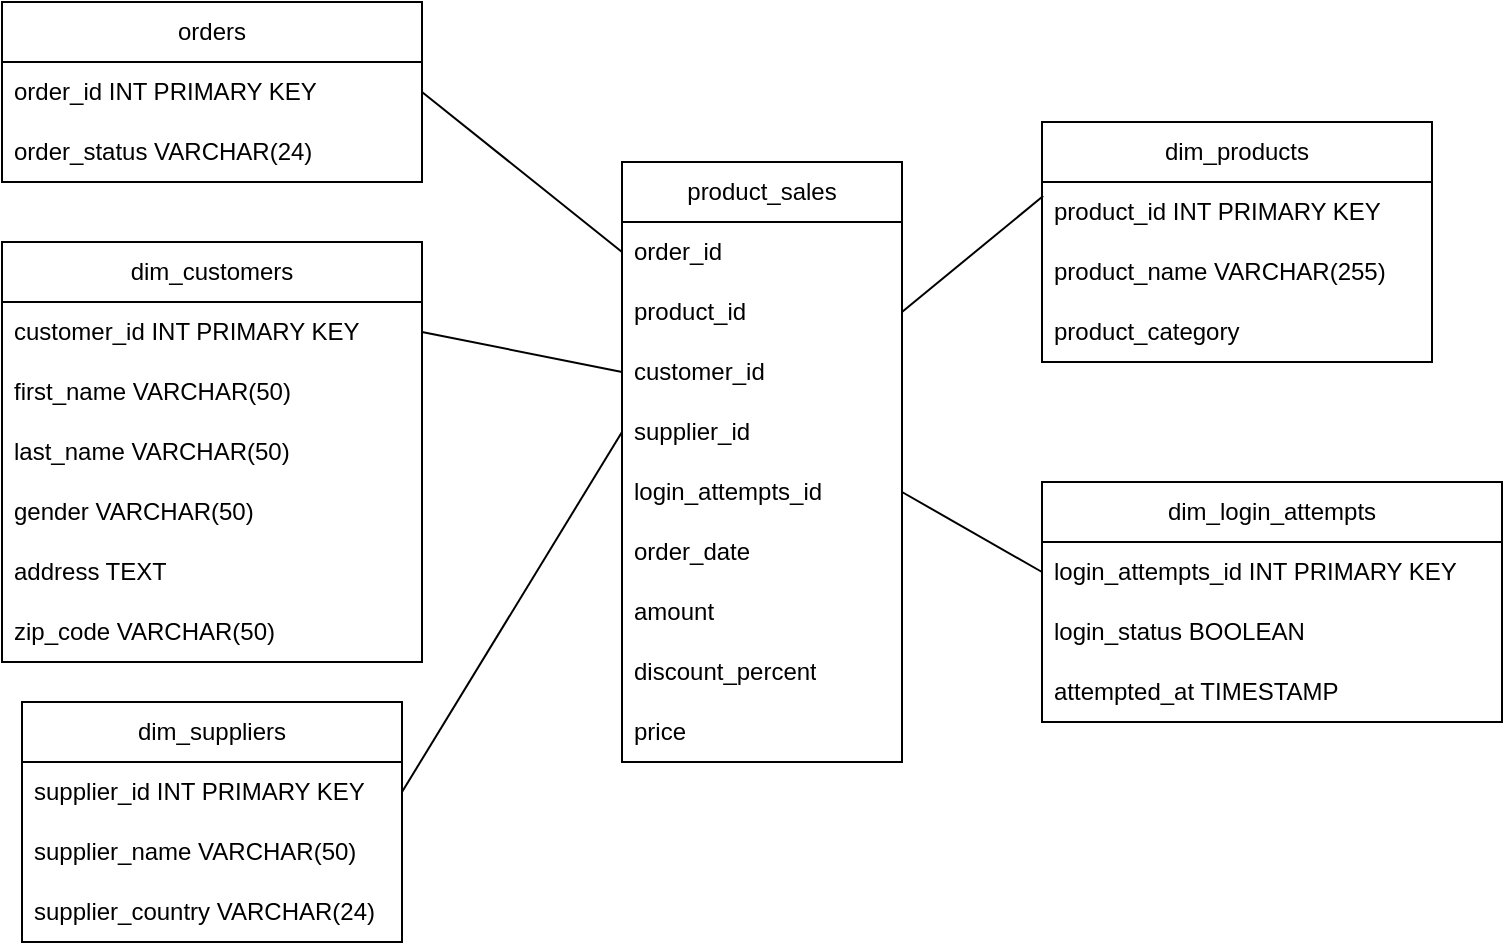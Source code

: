 <mxfile version="27.0.9">
  <diagram name="Page-1" id="AT_RLU0Pj2VioTftdOYT">
    <mxGraphModel dx="928" dy="561" grid="1" gridSize="10" guides="1" tooltips="1" connect="1" arrows="1" fold="1" page="1" pageScale="1" pageWidth="850" pageHeight="1100" math="0" shadow="0">
      <root>
        <mxCell id="0" />
        <mxCell id="1" parent="0" />
        <mxCell id="9bxv27zyf1je8YhDM97t-2" value="product_sales" style="swimlane;fontStyle=0;childLayout=stackLayout;horizontal=1;startSize=30;horizontalStack=0;resizeParent=1;resizeParentMax=0;resizeLast=0;collapsible=1;marginBottom=0;whiteSpace=wrap;html=1;" vertex="1" parent="1">
          <mxGeometry x="380" y="290" width="140" height="300" as="geometry" />
        </mxCell>
        <mxCell id="9bxv27zyf1je8YhDM97t-4" value="order_id" style="text;strokeColor=none;fillColor=none;align=left;verticalAlign=middle;spacingLeft=4;spacingRight=4;overflow=hidden;points=[[0,0.5],[1,0.5]];portConstraint=eastwest;rotatable=0;whiteSpace=wrap;html=1;" vertex="1" parent="9bxv27zyf1je8YhDM97t-2">
          <mxGeometry y="30" width="140" height="30" as="geometry" />
        </mxCell>
        <mxCell id="9bxv27zyf1je8YhDM97t-5" value="product_id" style="text;strokeColor=none;fillColor=none;align=left;verticalAlign=middle;spacingLeft=4;spacingRight=4;overflow=hidden;points=[[0,0.5],[1,0.5]];portConstraint=eastwest;rotatable=0;whiteSpace=wrap;html=1;" vertex="1" parent="9bxv27zyf1je8YhDM97t-2">
          <mxGeometry y="60" width="140" height="30" as="geometry" />
        </mxCell>
        <mxCell id="9bxv27zyf1je8YhDM97t-6" value="&lt;span style=&quot;font-size: 12px;&quot;&gt;customer_id&lt;/span&gt;" style="text;strokeColor=none;fillColor=none;align=left;verticalAlign=middle;spacingLeft=4;spacingRight=4;overflow=hidden;points=[[0,0.5],[1,0.5]];portConstraint=eastwest;rotatable=0;whiteSpace=wrap;html=1;" vertex="1" parent="9bxv27zyf1je8YhDM97t-2">
          <mxGeometry y="90" width="140" height="30" as="geometry" />
        </mxCell>
        <mxCell id="9bxv27zyf1je8YhDM97t-44" value="supplier_id" style="text;strokeColor=none;fillColor=none;align=left;verticalAlign=middle;spacingLeft=4;spacingRight=4;overflow=hidden;points=[[0,0.5],[1,0.5]];portConstraint=eastwest;rotatable=0;whiteSpace=wrap;html=1;" vertex="1" parent="9bxv27zyf1je8YhDM97t-2">
          <mxGeometry y="120" width="140" height="30" as="geometry" />
        </mxCell>
        <mxCell id="9bxv27zyf1je8YhDM97t-46" value="login_attempts_id" style="text;strokeColor=none;fillColor=none;align=left;verticalAlign=middle;spacingLeft=4;spacingRight=4;overflow=hidden;points=[[0,0.5],[1,0.5]];portConstraint=eastwest;rotatable=0;whiteSpace=wrap;html=1;" vertex="1" parent="9bxv27zyf1je8YhDM97t-2">
          <mxGeometry y="150" width="140" height="30" as="geometry" />
        </mxCell>
        <mxCell id="9bxv27zyf1je8YhDM97t-50" value="order_date" style="text;strokeColor=none;fillColor=none;align=left;verticalAlign=middle;spacingLeft=4;spacingRight=4;overflow=hidden;points=[[0,0.5],[1,0.5]];portConstraint=eastwest;rotatable=0;whiteSpace=wrap;html=1;" vertex="1" parent="9bxv27zyf1je8YhDM97t-2">
          <mxGeometry y="180" width="140" height="30" as="geometry" />
        </mxCell>
        <mxCell id="9bxv27zyf1je8YhDM97t-7" value="amount" style="text;strokeColor=none;fillColor=none;align=left;verticalAlign=middle;spacingLeft=4;spacingRight=4;overflow=hidden;points=[[0,0.5],[1,0.5]];portConstraint=eastwest;rotatable=0;whiteSpace=wrap;html=1;" vertex="1" parent="9bxv27zyf1je8YhDM97t-2">
          <mxGeometry y="210" width="140" height="30" as="geometry" />
        </mxCell>
        <mxCell id="9bxv27zyf1je8YhDM97t-47" value="discount_percent" style="text;strokeColor=none;fillColor=none;align=left;verticalAlign=middle;spacingLeft=4;spacingRight=4;overflow=hidden;points=[[0,0.5],[1,0.5]];portConstraint=eastwest;rotatable=0;whiteSpace=wrap;html=1;" vertex="1" parent="9bxv27zyf1je8YhDM97t-2">
          <mxGeometry y="240" width="140" height="30" as="geometry" />
        </mxCell>
        <mxCell id="9bxv27zyf1je8YhDM97t-48" value="price" style="text;strokeColor=none;fillColor=none;align=left;verticalAlign=middle;spacingLeft=4;spacingRight=4;overflow=hidden;points=[[0,0.5],[1,0.5]];portConstraint=eastwest;rotatable=0;whiteSpace=wrap;html=1;" vertex="1" parent="9bxv27zyf1je8YhDM97t-2">
          <mxGeometry y="270" width="140" height="30" as="geometry" />
        </mxCell>
        <mxCell id="9bxv27zyf1je8YhDM97t-8" value="dim_suppliers" style="swimlane;fontStyle=0;childLayout=stackLayout;horizontal=1;startSize=30;horizontalStack=0;resizeParent=1;resizeParentMax=0;resizeLast=0;collapsible=1;marginBottom=0;whiteSpace=wrap;html=1;" vertex="1" parent="1">
          <mxGeometry x="80" y="560" width="190" height="120" as="geometry" />
        </mxCell>
        <mxCell id="9bxv27zyf1je8YhDM97t-9" value="supplier_id INT PRIMARY KEY" style="text;strokeColor=none;fillColor=none;align=left;verticalAlign=middle;spacingLeft=4;spacingRight=4;overflow=hidden;points=[[0,0.5],[1,0.5]];portConstraint=eastwest;rotatable=0;whiteSpace=wrap;html=1;" vertex="1" parent="9bxv27zyf1je8YhDM97t-8">
          <mxGeometry y="30" width="190" height="30" as="geometry" />
        </mxCell>
        <mxCell id="9bxv27zyf1je8YhDM97t-10" value="supplier_name VARCHAR(50)" style="text;strokeColor=none;fillColor=none;align=left;verticalAlign=middle;spacingLeft=4;spacingRight=4;overflow=hidden;points=[[0,0.5],[1,0.5]];portConstraint=eastwest;rotatable=0;whiteSpace=wrap;html=1;" vertex="1" parent="9bxv27zyf1je8YhDM97t-8">
          <mxGeometry y="60" width="190" height="30" as="geometry" />
        </mxCell>
        <mxCell id="9bxv27zyf1je8YhDM97t-11" value="supplier_country VARCHAR(24)" style="text;strokeColor=none;fillColor=none;align=left;verticalAlign=middle;spacingLeft=4;spacingRight=4;overflow=hidden;points=[[0,0.5],[1,0.5]];portConstraint=eastwest;rotatable=0;whiteSpace=wrap;html=1;" vertex="1" parent="9bxv27zyf1je8YhDM97t-8">
          <mxGeometry y="90" width="190" height="30" as="geometry" />
        </mxCell>
        <mxCell id="9bxv27zyf1je8YhDM97t-14" value="dim_customers" style="swimlane;fontStyle=0;childLayout=stackLayout;horizontal=1;startSize=30;horizontalStack=0;resizeParent=1;resizeParentMax=0;resizeLast=0;collapsible=1;marginBottom=0;whiteSpace=wrap;html=1;" vertex="1" parent="1">
          <mxGeometry x="70" y="330" width="210" height="210" as="geometry" />
        </mxCell>
        <mxCell id="9bxv27zyf1je8YhDM97t-15" value="customer_id INT PRIMARY KEY" style="text;strokeColor=none;fillColor=none;align=left;verticalAlign=middle;spacingLeft=4;spacingRight=4;overflow=hidden;points=[[0,0.5],[1,0.5]];portConstraint=eastwest;rotatable=0;whiteSpace=wrap;html=1;" vertex="1" parent="9bxv27zyf1je8YhDM97t-14">
          <mxGeometry y="30" width="210" height="30" as="geometry" />
        </mxCell>
        <mxCell id="9bxv27zyf1je8YhDM97t-16" value="first_name VARCHAR(50)" style="text;strokeColor=none;fillColor=none;align=left;verticalAlign=middle;spacingLeft=4;spacingRight=4;overflow=hidden;points=[[0,0.5],[1,0.5]];portConstraint=eastwest;rotatable=0;whiteSpace=wrap;html=1;" vertex="1" parent="9bxv27zyf1je8YhDM97t-14">
          <mxGeometry y="60" width="210" height="30" as="geometry" />
        </mxCell>
        <mxCell id="9bxv27zyf1je8YhDM97t-17" value="last_name VARCHAR(50)" style="text;strokeColor=none;fillColor=none;align=left;verticalAlign=middle;spacingLeft=4;spacingRight=4;overflow=hidden;points=[[0,0.5],[1,0.5]];portConstraint=eastwest;rotatable=0;whiteSpace=wrap;html=1;" vertex="1" parent="9bxv27zyf1je8YhDM97t-14">
          <mxGeometry y="90" width="210" height="30" as="geometry" />
        </mxCell>
        <mxCell id="9bxv27zyf1je8YhDM97t-18" value="&lt;span style=&quot;font-size: 12px;&quot;&gt;gender VARCHAR(50)&lt;/span&gt;" style="text;strokeColor=none;fillColor=none;align=left;verticalAlign=middle;spacingLeft=4;spacingRight=4;overflow=hidden;points=[[0,0.5],[1,0.5]];portConstraint=eastwest;rotatable=0;whiteSpace=wrap;html=1;" vertex="1" parent="9bxv27zyf1je8YhDM97t-14">
          <mxGeometry y="120" width="210" height="30" as="geometry" />
        </mxCell>
        <mxCell id="9bxv27zyf1je8YhDM97t-19" value="address TEXT" style="text;strokeColor=none;fillColor=none;align=left;verticalAlign=middle;spacingLeft=4;spacingRight=4;overflow=hidden;points=[[0,0.5],[1,0.5]];portConstraint=eastwest;rotatable=0;whiteSpace=wrap;html=1;" vertex="1" parent="9bxv27zyf1je8YhDM97t-14">
          <mxGeometry y="150" width="210" height="30" as="geometry" />
        </mxCell>
        <mxCell id="9bxv27zyf1je8YhDM97t-51" value="&lt;span style=&quot;font-size: 12px;&quot;&gt;zip_code VARCHAR(50)&lt;/span&gt;" style="text;strokeColor=none;fillColor=none;align=left;verticalAlign=middle;spacingLeft=4;spacingRight=4;overflow=hidden;points=[[0,0.5],[1,0.5]];portConstraint=eastwest;rotatable=0;whiteSpace=wrap;html=1;" vertex="1" parent="9bxv27zyf1je8YhDM97t-14">
          <mxGeometry y="180" width="210" height="30" as="geometry" />
        </mxCell>
        <mxCell id="9bxv27zyf1je8YhDM97t-26" value="dim_login_attempts" style="swimlane;fontStyle=0;childLayout=stackLayout;horizontal=1;startSize=30;horizontalStack=0;resizeParent=1;resizeParentMax=0;resizeLast=0;collapsible=1;marginBottom=0;whiteSpace=wrap;html=1;" vertex="1" parent="1">
          <mxGeometry x="590" y="450" width="230" height="120" as="geometry" />
        </mxCell>
        <mxCell id="9bxv27zyf1je8YhDM97t-27" value="login_attempts_id INT PRIMARY KEY" style="text;strokeColor=none;fillColor=none;align=left;verticalAlign=middle;spacingLeft=4;spacingRight=4;overflow=hidden;points=[[0,0.5],[1,0.5]];portConstraint=eastwest;rotatable=0;whiteSpace=wrap;html=1;" vertex="1" parent="9bxv27zyf1je8YhDM97t-26">
          <mxGeometry y="30" width="230" height="30" as="geometry" />
        </mxCell>
        <mxCell id="9bxv27zyf1je8YhDM97t-28" value="login_status BOOLEAN" style="text;strokeColor=none;fillColor=none;align=left;verticalAlign=middle;spacingLeft=4;spacingRight=4;overflow=hidden;points=[[0,0.5],[1,0.5]];portConstraint=eastwest;rotatable=0;whiteSpace=wrap;html=1;" vertex="1" parent="9bxv27zyf1je8YhDM97t-26">
          <mxGeometry y="60" width="230" height="30" as="geometry" />
        </mxCell>
        <mxCell id="9bxv27zyf1je8YhDM97t-29" value="attempted_at TIMESTAMP" style="text;strokeColor=none;fillColor=none;align=left;verticalAlign=middle;spacingLeft=4;spacingRight=4;overflow=hidden;points=[[0,0.5],[1,0.5]];portConstraint=eastwest;rotatable=0;whiteSpace=wrap;html=1;" vertex="1" parent="9bxv27zyf1je8YhDM97t-26">
          <mxGeometry y="90" width="230" height="30" as="geometry" />
        </mxCell>
        <mxCell id="9bxv27zyf1je8YhDM97t-32" value="orders" style="swimlane;fontStyle=0;childLayout=stackLayout;horizontal=1;startSize=30;horizontalStack=0;resizeParent=1;resizeParentMax=0;resizeLast=0;collapsible=1;marginBottom=0;whiteSpace=wrap;html=1;" vertex="1" parent="1">
          <mxGeometry x="70" y="210" width="210" height="90" as="geometry" />
        </mxCell>
        <mxCell id="9bxv27zyf1je8YhDM97t-33" value="order_id INT PRIMARY KEY" style="text;strokeColor=none;fillColor=none;align=left;verticalAlign=middle;spacingLeft=4;spacingRight=4;overflow=hidden;points=[[0,0.5],[1,0.5]];portConstraint=eastwest;rotatable=0;whiteSpace=wrap;html=1;" vertex="1" parent="9bxv27zyf1je8YhDM97t-32">
          <mxGeometry y="30" width="210" height="30" as="geometry" />
        </mxCell>
        <mxCell id="9bxv27zyf1je8YhDM97t-34" value="order_status VARCHAR(24)" style="text;strokeColor=none;fillColor=none;align=left;verticalAlign=middle;spacingLeft=4;spacingRight=4;overflow=hidden;points=[[0,0.5],[1,0.5]];portConstraint=eastwest;rotatable=0;whiteSpace=wrap;html=1;" vertex="1" parent="9bxv27zyf1je8YhDM97t-32">
          <mxGeometry y="60" width="210" height="30" as="geometry" />
        </mxCell>
        <mxCell id="9bxv27zyf1je8YhDM97t-38" value="dim_products" style="swimlane;fontStyle=0;childLayout=stackLayout;horizontal=1;startSize=30;horizontalStack=0;resizeParent=1;resizeParentMax=0;resizeLast=0;collapsible=1;marginBottom=0;whiteSpace=wrap;html=1;" vertex="1" parent="1">
          <mxGeometry x="590" y="270" width="195" height="120" as="geometry" />
        </mxCell>
        <mxCell id="9bxv27zyf1je8YhDM97t-39" value="product_id INT PRIMARY KEY" style="text;strokeColor=none;fillColor=none;align=left;verticalAlign=middle;spacingLeft=4;spacingRight=4;overflow=hidden;points=[[0,0.5],[1,0.5]];portConstraint=eastwest;rotatable=0;whiteSpace=wrap;html=1;" vertex="1" parent="9bxv27zyf1je8YhDM97t-38">
          <mxGeometry y="30" width="195" height="30" as="geometry" />
        </mxCell>
        <mxCell id="9bxv27zyf1je8YhDM97t-40" value="product_name VARCHAR(255)" style="text;strokeColor=none;fillColor=none;align=left;verticalAlign=middle;spacingLeft=4;spacingRight=4;overflow=hidden;points=[[0,0.5],[1,0.5]];portConstraint=eastwest;rotatable=0;whiteSpace=wrap;html=1;" vertex="1" parent="9bxv27zyf1je8YhDM97t-38">
          <mxGeometry y="60" width="195" height="30" as="geometry" />
        </mxCell>
        <mxCell id="9bxv27zyf1je8YhDM97t-41" value="product_category" style="text;strokeColor=none;fillColor=none;align=left;verticalAlign=middle;spacingLeft=4;spacingRight=4;overflow=hidden;points=[[0,0.5],[1,0.5]];portConstraint=eastwest;rotatable=0;whiteSpace=wrap;html=1;" vertex="1" parent="9bxv27zyf1je8YhDM97t-38">
          <mxGeometry y="90" width="195" height="30" as="geometry" />
        </mxCell>
        <mxCell id="9bxv27zyf1je8YhDM97t-52" value="" style="endArrow=none;html=1;rounded=0;exitX=1;exitY=0.5;exitDx=0;exitDy=0;entryX=0;entryY=0.5;entryDx=0;entryDy=0;" edge="1" parent="1" source="9bxv27zyf1je8YhDM97t-9" target="9bxv27zyf1je8YhDM97t-44">
          <mxGeometry width="50" height="50" relative="1" as="geometry">
            <mxPoint x="400" y="320" as="sourcePoint" />
            <mxPoint x="450" y="270" as="targetPoint" />
          </mxGeometry>
        </mxCell>
        <mxCell id="9bxv27zyf1je8YhDM97t-53" value="" style="endArrow=none;html=1;rounded=0;exitX=0.003;exitY=0.234;exitDx=0;exitDy=0;entryX=1;entryY=0.5;entryDx=0;entryDy=0;exitPerimeter=0;" edge="1" parent="1" source="9bxv27zyf1je8YhDM97t-39" target="9bxv27zyf1je8YhDM97t-5">
          <mxGeometry width="50" height="50" relative="1" as="geometry">
            <mxPoint x="230" y="255" as="sourcePoint" />
            <mxPoint x="365" y="425" as="targetPoint" />
          </mxGeometry>
        </mxCell>
        <mxCell id="9bxv27zyf1je8YhDM97t-55" value="" style="endArrow=none;html=1;rounded=0;exitX=0;exitY=0.5;exitDx=0;exitDy=0;entryX=1;entryY=0.5;entryDx=0;entryDy=0;" edge="1" parent="1" source="9bxv27zyf1je8YhDM97t-27" target="9bxv27zyf1je8YhDM97t-46">
          <mxGeometry width="50" height="50" relative="1" as="geometry">
            <mxPoint x="656" y="287" as="sourcePoint" />
            <mxPoint x="505" y="365" as="targetPoint" />
          </mxGeometry>
        </mxCell>
        <mxCell id="9bxv27zyf1je8YhDM97t-56" value="" style="endArrow=none;html=1;rounded=0;exitX=0;exitY=0.5;exitDx=0;exitDy=0;entryX=1;entryY=0.5;entryDx=0;entryDy=0;" edge="1" parent="1" source="9bxv27zyf1je8YhDM97t-4" target="9bxv27zyf1je8YhDM97t-33">
          <mxGeometry width="50" height="50" relative="1" as="geometry">
            <mxPoint x="460" y="725" as="sourcePoint" />
            <mxPoint x="390" y="465" as="targetPoint" />
          </mxGeometry>
        </mxCell>
        <mxCell id="9bxv27zyf1je8YhDM97t-57" value="" style="endArrow=none;html=1;rounded=0;exitX=0;exitY=0.5;exitDx=0;exitDy=0;entryX=1;entryY=0.5;entryDx=0;entryDy=0;" edge="1" parent="1" source="9bxv27zyf1je8YhDM97t-6" target="9bxv27zyf1je8YhDM97t-15">
          <mxGeometry width="50" height="50" relative="1" as="geometry">
            <mxPoint x="390" y="345" as="sourcePoint" />
            <mxPoint x="280" y="355" as="targetPoint" />
          </mxGeometry>
        </mxCell>
      </root>
    </mxGraphModel>
  </diagram>
</mxfile>
